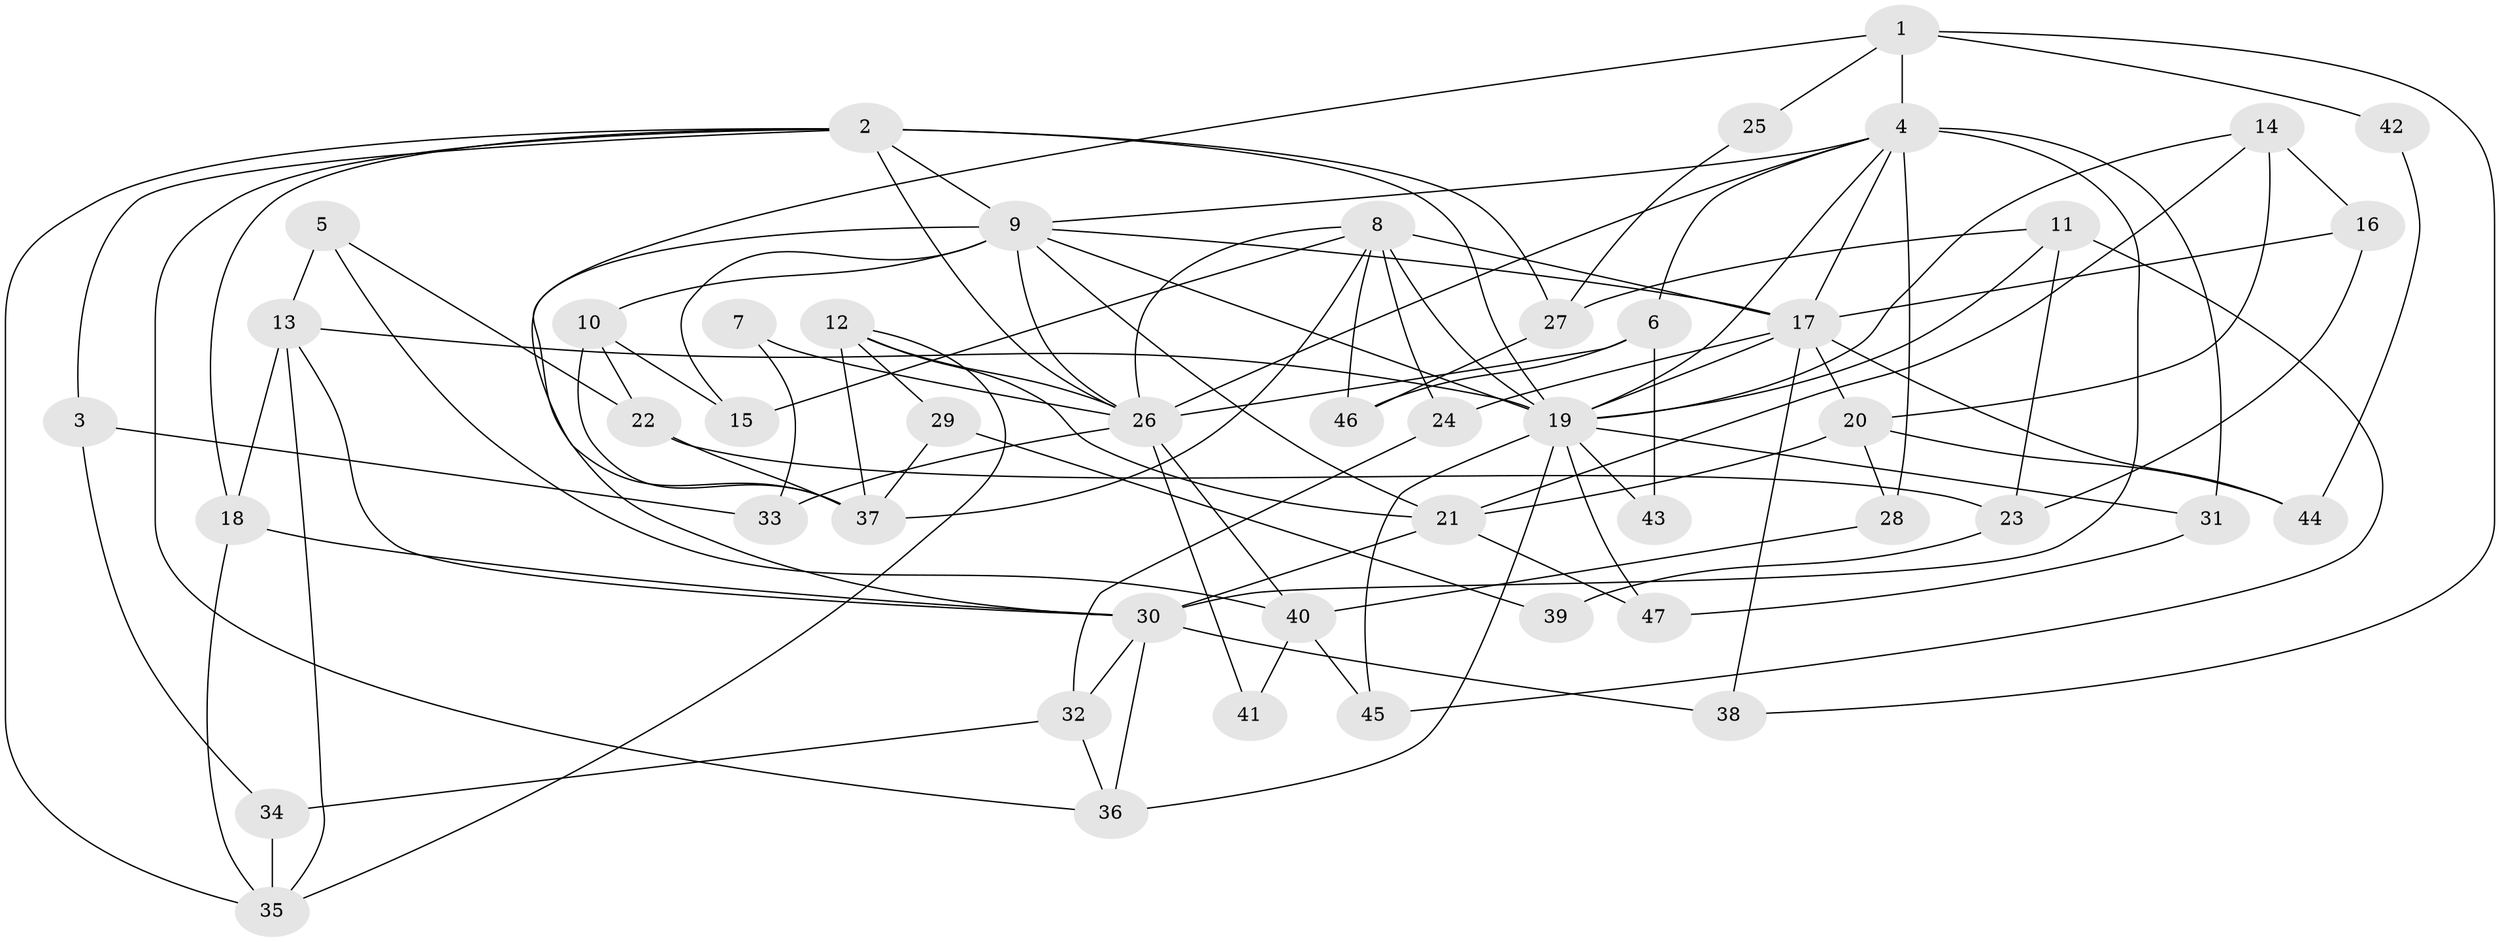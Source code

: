 // original degree distribution, {5: 0.1794871794871795, 4: 0.32051282051282054, 3: 0.32051282051282054, 9: 0.01282051282051282, 2: 0.07692307692307693, 8: 0.01282051282051282, 7: 0.02564102564102564, 6: 0.05128205128205128}
// Generated by graph-tools (version 1.1) at 2025/51/03/04/25 22:51:23]
// undirected, 47 vertices, 106 edges
graph export_dot {
  node [color=gray90,style=filled];
  1;
  2;
  3;
  4;
  5;
  6;
  7;
  8;
  9;
  10;
  11;
  12;
  13;
  14;
  15;
  16;
  17;
  18;
  19;
  20;
  21;
  22;
  23;
  24;
  25;
  26;
  27;
  28;
  29;
  30;
  31;
  32;
  33;
  34;
  35;
  36;
  37;
  38;
  39;
  40;
  41;
  42;
  43;
  44;
  45;
  46;
  47;
  1 -- 4 [weight=1.0];
  1 -- 25 [weight=1.0];
  1 -- 37 [weight=1.0];
  1 -- 38 [weight=1.0];
  1 -- 42 [weight=1.0];
  2 -- 3 [weight=1.0];
  2 -- 9 [weight=1.0];
  2 -- 18 [weight=1.0];
  2 -- 19 [weight=2.0];
  2 -- 26 [weight=1.0];
  2 -- 27 [weight=1.0];
  2 -- 35 [weight=1.0];
  2 -- 36 [weight=1.0];
  3 -- 33 [weight=1.0];
  3 -- 34 [weight=1.0];
  4 -- 6 [weight=1.0];
  4 -- 9 [weight=1.0];
  4 -- 17 [weight=1.0];
  4 -- 19 [weight=1.0];
  4 -- 26 [weight=2.0];
  4 -- 28 [weight=2.0];
  4 -- 30 [weight=3.0];
  4 -- 31 [weight=1.0];
  5 -- 13 [weight=2.0];
  5 -- 22 [weight=1.0];
  5 -- 40 [weight=1.0];
  6 -- 26 [weight=1.0];
  6 -- 43 [weight=1.0];
  6 -- 46 [weight=1.0];
  7 -- 26 [weight=1.0];
  7 -- 33 [weight=1.0];
  8 -- 15 [weight=1.0];
  8 -- 17 [weight=2.0];
  8 -- 19 [weight=1.0];
  8 -- 24 [weight=2.0];
  8 -- 26 [weight=1.0];
  8 -- 37 [weight=1.0];
  8 -- 46 [weight=1.0];
  9 -- 10 [weight=1.0];
  9 -- 15 [weight=1.0];
  9 -- 17 [weight=1.0];
  9 -- 19 [weight=1.0];
  9 -- 21 [weight=1.0];
  9 -- 26 [weight=2.0];
  9 -- 30 [weight=1.0];
  10 -- 15 [weight=1.0];
  10 -- 22 [weight=1.0];
  10 -- 37 [weight=1.0];
  11 -- 19 [weight=1.0];
  11 -- 23 [weight=1.0];
  11 -- 27 [weight=1.0];
  11 -- 45 [weight=1.0];
  12 -- 21 [weight=1.0];
  12 -- 26 [weight=1.0];
  12 -- 29 [weight=1.0];
  12 -- 35 [weight=1.0];
  12 -- 37 [weight=1.0];
  13 -- 18 [weight=1.0];
  13 -- 19 [weight=1.0];
  13 -- 30 [weight=1.0];
  13 -- 35 [weight=1.0];
  14 -- 16 [weight=1.0];
  14 -- 19 [weight=1.0];
  14 -- 20 [weight=1.0];
  14 -- 21 [weight=1.0];
  16 -- 17 [weight=1.0];
  16 -- 23 [weight=1.0];
  17 -- 19 [weight=1.0];
  17 -- 20 [weight=2.0];
  17 -- 24 [weight=1.0];
  17 -- 38 [weight=1.0];
  17 -- 44 [weight=1.0];
  18 -- 30 [weight=1.0];
  18 -- 35 [weight=1.0];
  19 -- 31 [weight=1.0];
  19 -- 36 [weight=1.0];
  19 -- 43 [weight=1.0];
  19 -- 45 [weight=1.0];
  19 -- 47 [weight=1.0];
  20 -- 21 [weight=2.0];
  20 -- 28 [weight=1.0];
  20 -- 44 [weight=1.0];
  21 -- 30 [weight=2.0];
  21 -- 47 [weight=1.0];
  22 -- 23 [weight=1.0];
  22 -- 37 [weight=1.0];
  23 -- 39 [weight=1.0];
  24 -- 32 [weight=1.0];
  25 -- 27 [weight=1.0];
  26 -- 33 [weight=1.0];
  26 -- 40 [weight=1.0];
  26 -- 41 [weight=1.0];
  27 -- 46 [weight=1.0];
  28 -- 40 [weight=1.0];
  29 -- 37 [weight=1.0];
  29 -- 39 [weight=1.0];
  30 -- 32 [weight=1.0];
  30 -- 36 [weight=1.0];
  30 -- 38 [weight=1.0];
  31 -- 47 [weight=1.0];
  32 -- 34 [weight=1.0];
  32 -- 36 [weight=1.0];
  34 -- 35 [weight=1.0];
  40 -- 41 [weight=1.0];
  40 -- 45 [weight=1.0];
  42 -- 44 [weight=1.0];
}
